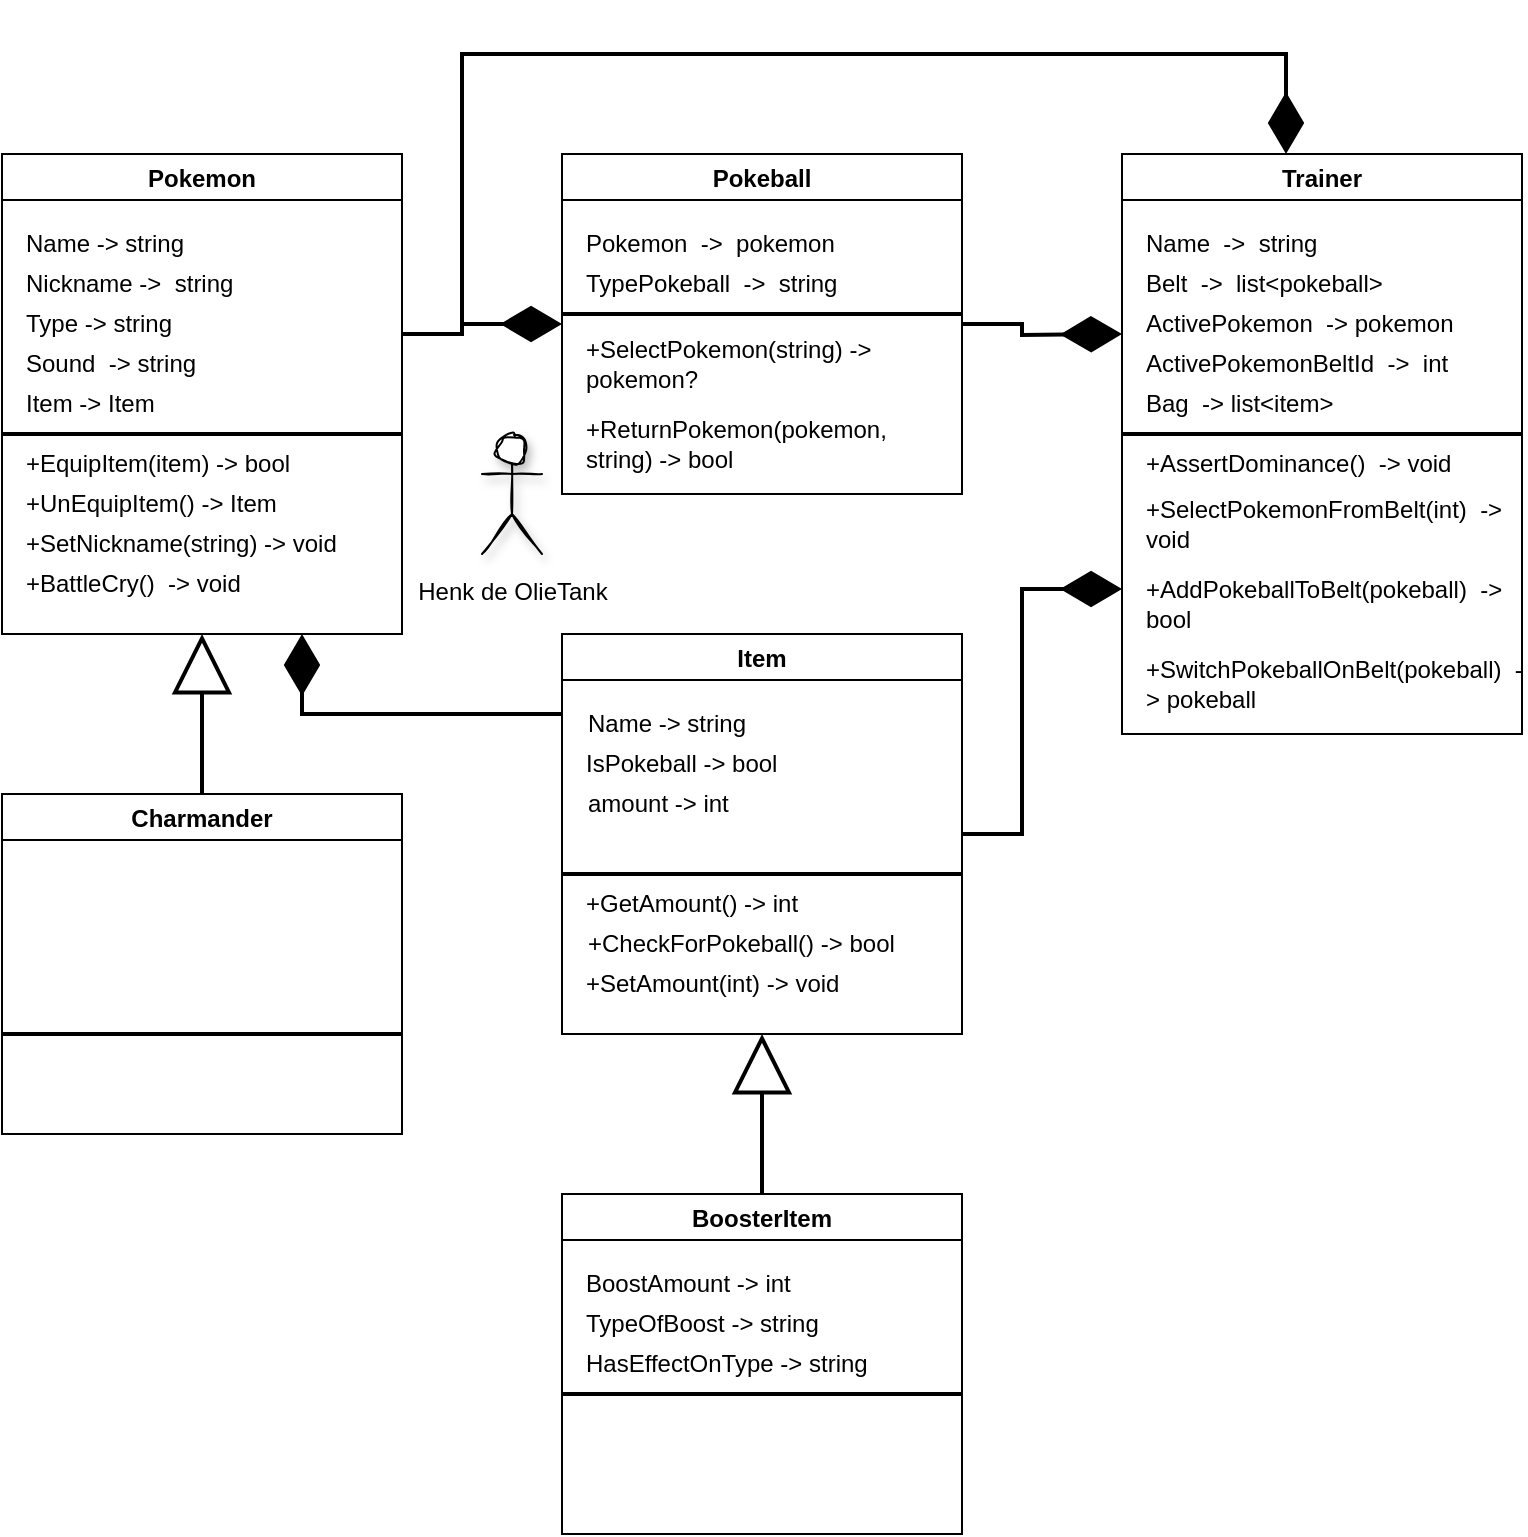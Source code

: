<mxfile version="20.3.0" type="device"><diagram id="gQMneXquMCRz8JN8fTw5" name="Page-1"><mxGraphModel dx="813" dy="500" grid="1" gridSize="10" guides="1" tooltips="1" connect="1" arrows="1" fold="1" page="1" pageScale="1" pageWidth="827" pageHeight="1169" math="0" shadow="0"><root><mxCell id="0"/><mxCell id="1" parent="0"/><mxCell id="nBO8WS76Ku1lHPPWJkrX-7" style="edgeStyle=orthogonalEdgeStyle;rounded=0;orthogonalLoop=1;jettySize=auto;html=1;entryX=0;entryY=0.5;entryDx=0;entryDy=0;strokeWidth=2;endArrow=diamondThin;endFill=1;startSize=25;endSize=25;" parent="1" target="Wq0bz1sxS0P5hZbhowYB-20" edge="1"><mxGeometry relative="1" as="geometry"><mxPoint x="240" y="170" as="sourcePoint"/><Array as="points"><mxPoint x="240" y="170"/><mxPoint x="270" y="170"/><mxPoint x="270" y="165"/></Array></mxGeometry></mxCell><mxCell id="nBO8WS76Ku1lHPPWJkrX-8" style="edgeStyle=orthogonalEdgeStyle;rounded=0;orthogonalLoop=1;jettySize=auto;html=1;entryX=0.41;entryY=0;entryDx=0;entryDy=0;entryPerimeter=0;strokeWidth=2;endArrow=diamondThin;endFill=1;startSize=25;endSize=25;" parent="1" source="Wq0bz1sxS0P5hZbhowYB-7" target="Wq0bz1sxS0P5hZbhowYB-41" edge="1"><mxGeometry relative="1" as="geometry"><Array as="points"><mxPoint x="270" y="170"/><mxPoint x="270" y="30"/><mxPoint x="682" y="30"/></Array></mxGeometry></mxCell><mxCell id="Wq0bz1sxS0P5hZbhowYB-7" value="Pokemon" style="swimlane;fillStyle=auto;fillColor=default;swimlaneFillColor=default;" parent="1" vertex="1"><mxGeometry x="40" y="80" width="200" height="240" as="geometry"><mxRectangle x="40" y="80" width="90" height="30" as="alternateBounds"/></mxGeometry></mxCell><mxCell id="Wq0bz1sxS0P5hZbhowYB-8" value="Name -&amp;gt; string" style="text;html=1;strokeColor=none;fillColor=none;align=left;verticalAlign=middle;whiteSpace=wrap;rounded=0;fillStyle=auto;" parent="Wq0bz1sxS0P5hZbhowYB-7" vertex="1"><mxGeometry x="10" y="30" width="180" height="30" as="geometry"/></mxCell><mxCell id="Wq0bz1sxS0P5hZbhowYB-9" value="Nickname&amp;nbsp;-&amp;gt;&amp;nbsp; string" style="text;html=1;strokeColor=none;fillColor=none;align=left;verticalAlign=middle;whiteSpace=wrap;rounded=0;fillStyle=auto;" parent="Wq0bz1sxS0P5hZbhowYB-7" vertex="1"><mxGeometry x="10" y="50" width="180" height="30" as="geometry"/></mxCell><mxCell id="Wq0bz1sxS0P5hZbhowYB-10" value="Type&amp;nbsp;-&amp;gt; string" style="text;html=1;strokeColor=none;fillColor=none;align=left;verticalAlign=middle;whiteSpace=wrap;rounded=0;fillStyle=auto;" parent="Wq0bz1sxS0P5hZbhowYB-7" vertex="1"><mxGeometry x="10" y="70" width="180" height="30" as="geometry"/></mxCell><mxCell id="Wq0bz1sxS0P5hZbhowYB-14" value="Sound&amp;nbsp;&amp;nbsp;-&amp;gt; string" style="text;html=1;strokeColor=none;fillColor=none;align=left;verticalAlign=middle;whiteSpace=wrap;rounded=0;fillStyle=auto;" parent="Wq0bz1sxS0P5hZbhowYB-7" vertex="1"><mxGeometry x="10" y="90" width="180" height="30" as="geometry"/></mxCell><mxCell id="Wq0bz1sxS0P5hZbhowYB-18" value="+EquipItem(item) -&amp;gt; bool" style="text;html=1;align=left;verticalAlign=middle;resizable=0;points=[];autosize=1;strokeColor=none;fillColor=none;" parent="Wq0bz1sxS0P5hZbhowYB-7" vertex="1"><mxGeometry x="10" y="140" width="160" height="30" as="geometry"/></mxCell><mxCell id="Wq0bz1sxS0P5hZbhowYB-35" value="" style="endArrow=none;html=1;rounded=0;strokeColor=default;strokeWidth=2;startSize=6;endSize=25;jumpStyle=none;jumpSize=6;" parent="Wq0bz1sxS0P5hZbhowYB-7" edge="1"><mxGeometry width="50" height="50" relative="1" as="geometry"><mxPoint y="140" as="sourcePoint"/><mxPoint x="200" y="140" as="targetPoint"/></mxGeometry></mxCell><mxCell id="9gn_OOF40aR07C0MIABU-17" value="+BattleCry()&amp;nbsp;&lt;span style=&quot;&quot;&gt;&amp;nbsp;-&amp;gt; void&lt;/span&gt;" style="text;html=1;align=left;verticalAlign=middle;resizable=0;points=[];autosize=1;strokeColor=none;fillColor=none;" parent="Wq0bz1sxS0P5hZbhowYB-7" vertex="1"><mxGeometry x="10" y="200" width="130" height="30" as="geometry"/></mxCell><mxCell id="9gn_OOF40aR07C0MIABU-18" value="+UnEquipItem() -&amp;gt; Item" style="text;html=1;align=left;verticalAlign=middle;resizable=0;points=[];autosize=1;strokeColor=none;fillColor=none;" parent="Wq0bz1sxS0P5hZbhowYB-7" vertex="1"><mxGeometry x="10" y="160" width="150" height="30" as="geometry"/></mxCell><mxCell id="pk9rP4-8v7g6dCDFqMnu-1" value="+SetNickname(string) -&amp;gt; void" style="text;html=1;align=left;verticalAlign=middle;resizable=0;points=[];autosize=1;strokeColor=none;fillColor=none;" vertex="1" parent="Wq0bz1sxS0P5hZbhowYB-7"><mxGeometry x="10" y="180" width="180" height="30" as="geometry"/></mxCell><mxCell id="pk9rP4-8v7g6dCDFqMnu-2" value="Item -&amp;gt; Item" style="text;html=1;strokeColor=none;fillColor=none;align=left;verticalAlign=middle;whiteSpace=wrap;rounded=0;fillStyle=auto;" vertex="1" parent="Wq0bz1sxS0P5hZbhowYB-7"><mxGeometry x="10" y="110" width="180" height="30" as="geometry"/></mxCell><mxCell id="nBO8WS76Ku1lHPPWJkrX-3" style="edgeStyle=orthogonalEdgeStyle;rounded=0;orthogonalLoop=1;jettySize=auto;html=1;strokeWidth=2;endArrow=diamondThin;endFill=1;startSize=25;endSize=25;" parent="1" source="Wq0bz1sxS0P5hZbhowYB-20" edge="1"><mxGeometry relative="1" as="geometry"><mxPoint x="600" y="170" as="targetPoint"/></mxGeometry></mxCell><mxCell id="Wq0bz1sxS0P5hZbhowYB-20" value="Pokeball" style="swimlane;fillStyle=auto;fillColor=default;swimlaneFillColor=default;" parent="1" vertex="1"><mxGeometry x="320" y="80" width="200" height="170" as="geometry"/></mxCell><mxCell id="Wq0bz1sxS0P5hZbhowYB-21" value="Pokemon&amp;nbsp;&amp;nbsp;-&amp;gt;&amp;nbsp; pokemon" style="text;html=1;strokeColor=none;fillColor=none;align=left;verticalAlign=middle;whiteSpace=wrap;rounded=0;fillStyle=auto;" parent="Wq0bz1sxS0P5hZbhowYB-20" vertex="1"><mxGeometry x="10" y="30" width="180" height="30" as="geometry"/></mxCell><mxCell id="Wq0bz1sxS0P5hZbhowYB-30" value="TypePokeball&amp;nbsp;&amp;nbsp;-&amp;gt;&amp;nbsp; string" style="text;html=1;strokeColor=none;fillColor=none;align=left;verticalAlign=middle;whiteSpace=wrap;rounded=0;fillStyle=auto;" parent="Wq0bz1sxS0P5hZbhowYB-20" vertex="1"><mxGeometry x="10" y="50" width="180" height="30" as="geometry"/></mxCell><mxCell id="Wq0bz1sxS0P5hZbhowYB-32" value="" style="endArrow=none;html=1;rounded=0;strokeColor=default;strokeWidth=2;startSize=6;endSize=25;jumpStyle=none;jumpSize=6;" parent="Wq0bz1sxS0P5hZbhowYB-20" edge="1"><mxGeometry width="50" height="50" relative="1" as="geometry"><mxPoint y="80" as="sourcePoint"/><mxPoint x="200" y="80" as="targetPoint"/></mxGeometry></mxCell><mxCell id="Wq0bz1sxS0P5hZbhowYB-36" value="+SelectPokemon(string)&amp;nbsp;-&amp;gt; pokemon?" style="text;html=1;strokeColor=none;fillColor=none;align=left;verticalAlign=middle;whiteSpace=wrap;rounded=0;fillStyle=auto;" parent="Wq0bz1sxS0P5hZbhowYB-20" vertex="1"><mxGeometry x="10" y="90" width="180" height="30" as="geometry"/></mxCell><mxCell id="Wq0bz1sxS0P5hZbhowYB-37" value="+ReturnPokemon(pokemon, string)&amp;nbsp;-&amp;gt; bool" style="text;html=1;strokeColor=none;fillColor=none;align=left;verticalAlign=middle;whiteSpace=wrap;rounded=0;fillStyle=auto;" parent="Wq0bz1sxS0P5hZbhowYB-20" vertex="1"><mxGeometry x="10" y="130" width="180" height="30" as="geometry"/></mxCell><mxCell id="Wq0bz1sxS0P5hZbhowYB-39" value="&lt;p style=&quot;line-height: 0;&quot;&gt;Henk de OlieTank&lt;/p&gt;" style="shape=umlActor;verticalLabelPosition=bottom;verticalAlign=top;html=1;outlineConnect=0;fillStyle=auto;fillColor=default;strokeWidth=1;perimeterSpacing=0;shadow=1;sketch=1;" parent="1" vertex="1"><mxGeometry x="280" y="220" width="30" height="60" as="geometry"/></mxCell><mxCell id="Wq0bz1sxS0P5hZbhowYB-41" value="Trainer" style="swimlane;fillStyle=auto;fillColor=default;swimlaneFillColor=default;" parent="1" vertex="1"><mxGeometry x="600" y="80" width="200" height="290" as="geometry"/></mxCell><mxCell id="Wq0bz1sxS0P5hZbhowYB-42" value="Name&amp;nbsp;&amp;nbsp;-&amp;gt;&amp;nbsp; string" style="text;html=1;strokeColor=none;fillColor=none;align=left;verticalAlign=middle;whiteSpace=wrap;rounded=0;fillStyle=auto;" parent="Wq0bz1sxS0P5hZbhowYB-41" vertex="1"><mxGeometry x="10" y="30" width="180" height="30" as="geometry"/></mxCell><mxCell id="Wq0bz1sxS0P5hZbhowYB-43" value="Belt&amp;nbsp;&amp;nbsp;-&amp;gt;&amp;nbsp; list&amp;lt;pokeball&amp;gt;" style="text;html=1;strokeColor=none;fillColor=none;align=left;verticalAlign=middle;whiteSpace=wrap;rounded=0;fillStyle=auto;" parent="Wq0bz1sxS0P5hZbhowYB-41" vertex="1"><mxGeometry x="10" y="50" width="180" height="30" as="geometry"/></mxCell><mxCell id="Wq0bz1sxS0P5hZbhowYB-44" value="" style="endArrow=none;html=1;rounded=0;strokeColor=default;strokeWidth=2;startSize=6;endSize=25;jumpStyle=none;jumpSize=6;" parent="Wq0bz1sxS0P5hZbhowYB-41" edge="1"><mxGeometry width="50" height="50" relative="1" as="geometry"><mxPoint y="140" as="sourcePoint"/><mxPoint x="200" y="140" as="targetPoint"/></mxGeometry></mxCell><mxCell id="Wq0bz1sxS0P5hZbhowYB-45" value="+SelectPokemonFromBelt(int)&amp;nbsp;&amp;nbsp;-&amp;gt; void" style="text;html=1;strokeColor=none;fillColor=none;align=left;verticalAlign=middle;whiteSpace=wrap;rounded=0;fillStyle=auto;" parent="Wq0bz1sxS0P5hZbhowYB-41" vertex="1"><mxGeometry x="10" y="170" width="190" height="30" as="geometry"/></mxCell><mxCell id="Wq0bz1sxS0P5hZbhowYB-46" value="+AssertDominance()&amp;nbsp;&amp;nbsp;-&amp;gt; void" style="text;html=1;strokeColor=none;fillColor=none;align=left;verticalAlign=middle;whiteSpace=wrap;rounded=0;fillStyle=auto;" parent="Wq0bz1sxS0P5hZbhowYB-41" vertex="1"><mxGeometry x="10" y="140" width="180" height="30" as="geometry"/></mxCell><mxCell id="Wq0bz1sxS0P5hZbhowYB-48" value="ActivePokemon&amp;nbsp;&amp;nbsp;-&amp;gt; pokemon" style="text;html=1;strokeColor=none;fillColor=none;align=left;verticalAlign=middle;whiteSpace=wrap;rounded=0;fillStyle=auto;" parent="Wq0bz1sxS0P5hZbhowYB-41" vertex="1"><mxGeometry x="10" y="70" width="180" height="30" as="geometry"/></mxCell><mxCell id="Wq0bz1sxS0P5hZbhowYB-50" value="ActivePokemonBeltId&amp;nbsp;&amp;nbsp;-&amp;gt;&amp;nbsp; int" style="text;html=1;strokeColor=none;fillColor=none;align=left;verticalAlign=middle;whiteSpace=wrap;rounded=0;fillStyle=auto;" parent="Wq0bz1sxS0P5hZbhowYB-41" vertex="1"><mxGeometry x="10" y="90" width="180" height="30" as="geometry"/></mxCell><mxCell id="9gn_OOF40aR07C0MIABU-1" value="Bag&amp;nbsp;&amp;nbsp;-&amp;gt;&amp;nbsp;list&amp;lt;item&amp;gt;" style="text;html=1;strokeColor=none;fillColor=none;align=left;verticalAlign=middle;whiteSpace=wrap;rounded=0;fillStyle=auto;" parent="Wq0bz1sxS0P5hZbhowYB-41" vertex="1"><mxGeometry x="10" y="110" width="180" height="30" as="geometry"/></mxCell><mxCell id="nBO8WS76Ku1lHPPWJkrX-10" value="+AddPokeballToBelt(pokeball)&amp;nbsp;&amp;nbsp;-&amp;gt; bool" style="text;html=1;strokeColor=none;fillColor=none;align=left;verticalAlign=middle;whiteSpace=wrap;rounded=0;fillStyle=auto;" parent="Wq0bz1sxS0P5hZbhowYB-41" vertex="1"><mxGeometry x="10" y="210" width="190" height="30" as="geometry"/></mxCell><mxCell id="nBO8WS76Ku1lHPPWJkrX-11" value="+SwitchPokeballOnBelt(pokeball)&amp;nbsp;&amp;nbsp;-&amp;gt; pokeball" style="text;html=1;strokeColor=none;fillColor=none;align=left;verticalAlign=middle;whiteSpace=wrap;rounded=0;fillStyle=auto;" parent="Wq0bz1sxS0P5hZbhowYB-41" vertex="1"><mxGeometry x="10" y="250" width="190" height="30" as="geometry"/></mxCell><mxCell id="Wq0bz1sxS0P5hZbhowYB-60" style="edgeStyle=orthogonalEdgeStyle;rounded=0;jumpStyle=none;jumpSize=6;orthogonalLoop=1;jettySize=auto;html=1;strokeColor=default;strokeWidth=2;startArrow=none;startFill=0;endArrow=block;endFill=0;startSize=6;endSize=25;entryX=0.5;entryY=1;entryDx=0;entryDy=0;" parent="1" source="Wq0bz1sxS0P5hZbhowYB-52" target="Wq0bz1sxS0P5hZbhowYB-7" edge="1"><mxGeometry relative="1" as="geometry"><mxPoint x="140" y="330" as="targetPoint"/></mxGeometry></mxCell><mxCell id="Wq0bz1sxS0P5hZbhowYB-52" value="Charmander" style="swimlane;fillStyle=auto;fillColor=default;swimlaneFillColor=default;" parent="1" vertex="1"><mxGeometry x="40" y="400" width="200" height="170" as="geometry"/></mxCell><mxCell id="Wq0bz1sxS0P5hZbhowYB-55" value="" style="endArrow=none;html=1;rounded=0;strokeColor=default;strokeWidth=2;startSize=6;endSize=25;jumpStyle=none;jumpSize=6;" parent="Wq0bz1sxS0P5hZbhowYB-52" edge="1"><mxGeometry width="50" height="50" relative="1" as="geometry"><mxPoint y="120" as="sourcePoint"/><mxPoint x="200" y="120" as="targetPoint"/></mxGeometry></mxCell><mxCell id="nBO8WS76Ku1lHPPWJkrX-5" style="edgeStyle=orthogonalEdgeStyle;rounded=0;orthogonalLoop=1;jettySize=auto;html=1;entryX=0;entryY=0.75;entryDx=0;entryDy=0;strokeWidth=2;endArrow=diamondThin;endFill=1;startSize=25;endSize=25;" parent="1" source="9gn_OOF40aR07C0MIABU-2" target="Wq0bz1sxS0P5hZbhowYB-41" edge="1"><mxGeometry relative="1" as="geometry"/></mxCell><mxCell id="nBO8WS76Ku1lHPPWJkrX-6" style="edgeStyle=orthogonalEdgeStyle;rounded=0;orthogonalLoop=1;jettySize=auto;html=1;strokeWidth=2;endArrow=diamondThin;endFill=1;startSize=25;endSize=25;entryX=0.75;entryY=1;entryDx=0;entryDy=0;" parent="1" source="9gn_OOF40aR07C0MIABU-2" edge="1" target="Wq0bz1sxS0P5hZbhowYB-7"><mxGeometry relative="1" as="geometry"><mxPoint x="200" y="290" as="targetPoint"/><Array as="points"><mxPoint x="190" y="360"/></Array></mxGeometry></mxCell><mxCell id="9gn_OOF40aR07C0MIABU-2" value="Item" style="swimlane;fillStyle=auto;fillColor=default;swimlaneFillColor=default;" parent="1" vertex="1"><mxGeometry x="320" y="320" width="200" height="200" as="geometry"/></mxCell><mxCell id="9gn_OOF40aR07C0MIABU-3" value="" style="endArrow=none;html=1;rounded=0;strokeColor=default;strokeWidth=2;startSize=6;endSize=25;jumpStyle=none;jumpSize=6;" parent="9gn_OOF40aR07C0MIABU-2" edge="1"><mxGeometry width="50" height="50" relative="1" as="geometry"><mxPoint y="120" as="sourcePoint"/><mxPoint x="200" y="120" as="targetPoint"/></mxGeometry></mxCell><mxCell id="9gn_OOF40aR07C0MIABU-7" value="Name&amp;nbsp;-&amp;gt; string" style="text;html=1;strokeColor=none;fillColor=none;align=left;verticalAlign=middle;whiteSpace=wrap;rounded=0;fillStyle=auto;" parent="9gn_OOF40aR07C0MIABU-2" vertex="1"><mxGeometry x="11" y="30" width="180" height="30" as="geometry"/></mxCell><mxCell id="9gn_OOF40aR07C0MIABU-8" value="IsPokeball&amp;nbsp;-&amp;gt; bool" style="text;html=1;strokeColor=none;fillColor=none;align=left;verticalAlign=middle;whiteSpace=wrap;rounded=0;fillStyle=auto;" parent="9gn_OOF40aR07C0MIABU-2" vertex="1"><mxGeometry x="10" y="50" width="180" height="30" as="geometry"/></mxCell><mxCell id="9gn_OOF40aR07C0MIABU-15" value="amount -&amp;gt; int&amp;nbsp;&lt;span style=&quot;color: rgba(0, 0, 0, 0); font-family: monospace; font-size: 0px;&quot;&gt;%3CmxGraphModel%3E%3Croot%3E%3CmxCell%20id%3D%220%22%2F%3E%3CmxCell%20id%3D%221%22%20parent%3D%220%22%2F%3E%3CmxCell%20id%3D%222%22%20value%3D%22IsPokeball%22%20style%3D%22text%3Bhtml%3D1%3BstrokeColor%3Dnone%3BfillColor%3Dnone%3Balign%3Dleft%3BverticalAlign%3Dmiddle%3BwhiteSpace%3Dwrap%3Brounded%3D0%3BfillStyle%3Dauto%3B%22%20vertex%3D%221%22%20parent%3D%221%22%3E%3CmxGeometry%20x%3D%22330%22%20y%3D%22370%22%20width%3D%22180%22%20height%3D%2230%22%20as%3D%22geometry%22%2F%3E%3C%2FmxCell%3E%3C%2Froot%3E%3C%2FmxGraphModel%3E -&lt;/span&gt;" style="text;html=1;strokeColor=none;fillColor=none;align=left;verticalAlign=middle;whiteSpace=wrap;rounded=0;fillStyle=auto;" parent="9gn_OOF40aR07C0MIABU-2" vertex="1"><mxGeometry x="11" y="70" width="180" height="30" as="geometry"/></mxCell><mxCell id="pk9rP4-8v7g6dCDFqMnu-4" value="+GetAmount() -&amp;gt; int" style="text;html=1;strokeColor=none;fillColor=none;align=left;verticalAlign=middle;whiteSpace=wrap;rounded=0;fillStyle=auto;" vertex="1" parent="9gn_OOF40aR07C0MIABU-2"><mxGeometry x="10" y="120" width="180" height="30" as="geometry"/></mxCell><mxCell id="pk9rP4-8v7g6dCDFqMnu-5" value="+CheckForPokeball() -&amp;gt; bool" style="text;html=1;strokeColor=none;fillColor=none;align=left;verticalAlign=middle;whiteSpace=wrap;rounded=0;fillStyle=auto;" vertex="1" parent="9gn_OOF40aR07C0MIABU-2"><mxGeometry x="11" y="140" width="180" height="30" as="geometry"/></mxCell><mxCell id="pk9rP4-8v7g6dCDFqMnu-6" value="+SetAmount(int) -&amp;gt; void" style="text;html=1;strokeColor=none;fillColor=none;align=left;verticalAlign=middle;whiteSpace=wrap;rounded=0;fillStyle=auto;" vertex="1" parent="9gn_OOF40aR07C0MIABU-2"><mxGeometry x="10" y="160" width="180" height="30" as="geometry"/></mxCell><mxCell id="9gn_OOF40aR07C0MIABU-16" style="edgeStyle=orthogonalEdgeStyle;rounded=0;orthogonalLoop=1;jettySize=auto;html=1;entryX=0.5;entryY=1;entryDx=0;entryDy=0;strokeWidth=2;endArrow=block;endFill=0;startSize=25;endSize=25;" parent="1" source="9gn_OOF40aR07C0MIABU-10" target="9gn_OOF40aR07C0MIABU-2" edge="1"><mxGeometry relative="1" as="geometry"/></mxCell><mxCell id="9gn_OOF40aR07C0MIABU-10" value="BoosterItem" style="swimlane;fillStyle=auto;fillColor=default;swimlaneFillColor=default;" parent="1" vertex="1"><mxGeometry x="320" y="600" width="200" height="170" as="geometry"/></mxCell><mxCell id="9gn_OOF40aR07C0MIABU-11" value="" style="endArrow=none;html=1;rounded=0;strokeColor=default;strokeWidth=2;startSize=6;endSize=25;jumpStyle=none;jumpSize=6;" parent="9gn_OOF40aR07C0MIABU-10" edge="1"><mxGeometry width="50" height="50" relative="1" as="geometry"><mxPoint y="100" as="sourcePoint"/><mxPoint x="200" y="100" as="targetPoint"/></mxGeometry></mxCell><mxCell id="9gn_OOF40aR07C0MIABU-12" value="BoostAmount&amp;nbsp;-&amp;gt; int" style="text;html=1;strokeColor=none;fillColor=none;align=left;verticalAlign=middle;whiteSpace=wrap;rounded=0;fillStyle=auto;" parent="9gn_OOF40aR07C0MIABU-10" vertex="1"><mxGeometry x="10" y="30" width="180" height="30" as="geometry"/></mxCell><mxCell id="9gn_OOF40aR07C0MIABU-13" value="TypeOfBoost&amp;nbsp;-&amp;gt; string" style="text;html=1;strokeColor=none;fillColor=none;align=left;verticalAlign=middle;whiteSpace=wrap;rounded=0;fillStyle=auto;" parent="9gn_OOF40aR07C0MIABU-10" vertex="1"><mxGeometry x="10" y="50" width="180" height="30" as="geometry"/></mxCell><mxCell id="9gn_OOF40aR07C0MIABU-14" value="HasEffectOnType&amp;nbsp;-&amp;gt; string" style="text;html=1;strokeColor=none;fillColor=none;align=left;verticalAlign=middle;whiteSpace=wrap;rounded=0;fillStyle=auto;" parent="9gn_OOF40aR07C0MIABU-10" vertex="1"><mxGeometry x="10" y="70" width="180" height="30" as="geometry"/></mxCell></root></mxGraphModel></diagram></mxfile>